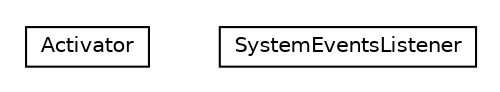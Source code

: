 #!/usr/local/bin/dot
#
# Class diagram 
# Generated by UMLGraph version R5_6-24-gf6e263 (http://www.umlgraph.org/)
#

digraph G {
	edge [fontname="Helvetica",fontsize=10,labelfontname="Helvetica",labelfontsize=10];
	node [fontname="Helvetica",fontsize=10,shape=plaintext];
	nodesep=0.25;
	ranksep=0.5;
	// org.universAAL.context.sysinfo.Activator
	c658761 [label=<<table title="org.universAAL.context.sysinfo.Activator" border="0" cellborder="1" cellspacing="0" cellpadding="2" port="p" href="./Activator.html">
		<tr><td><table border="0" cellspacing="0" cellpadding="1">
<tr><td align="center" balign="center"> Activator </td></tr>
		</table></td></tr>
		</table>>, URL="./Activator.html", fontname="Helvetica", fontcolor="black", fontsize=10.0];
	// org.universAAL.context.sysinfo.SystemEventsListener
	c658762 [label=<<table title="org.universAAL.context.sysinfo.SystemEventsListener" border="0" cellborder="1" cellspacing="0" cellpadding="2" port="p" href="./SystemEventsListener.html">
		<tr><td><table border="0" cellspacing="0" cellpadding="1">
<tr><td align="center" balign="center"> SystemEventsListener </td></tr>
		</table></td></tr>
		</table>>, URL="./SystemEventsListener.html", fontname="Helvetica", fontcolor="black", fontsize=10.0];
}


